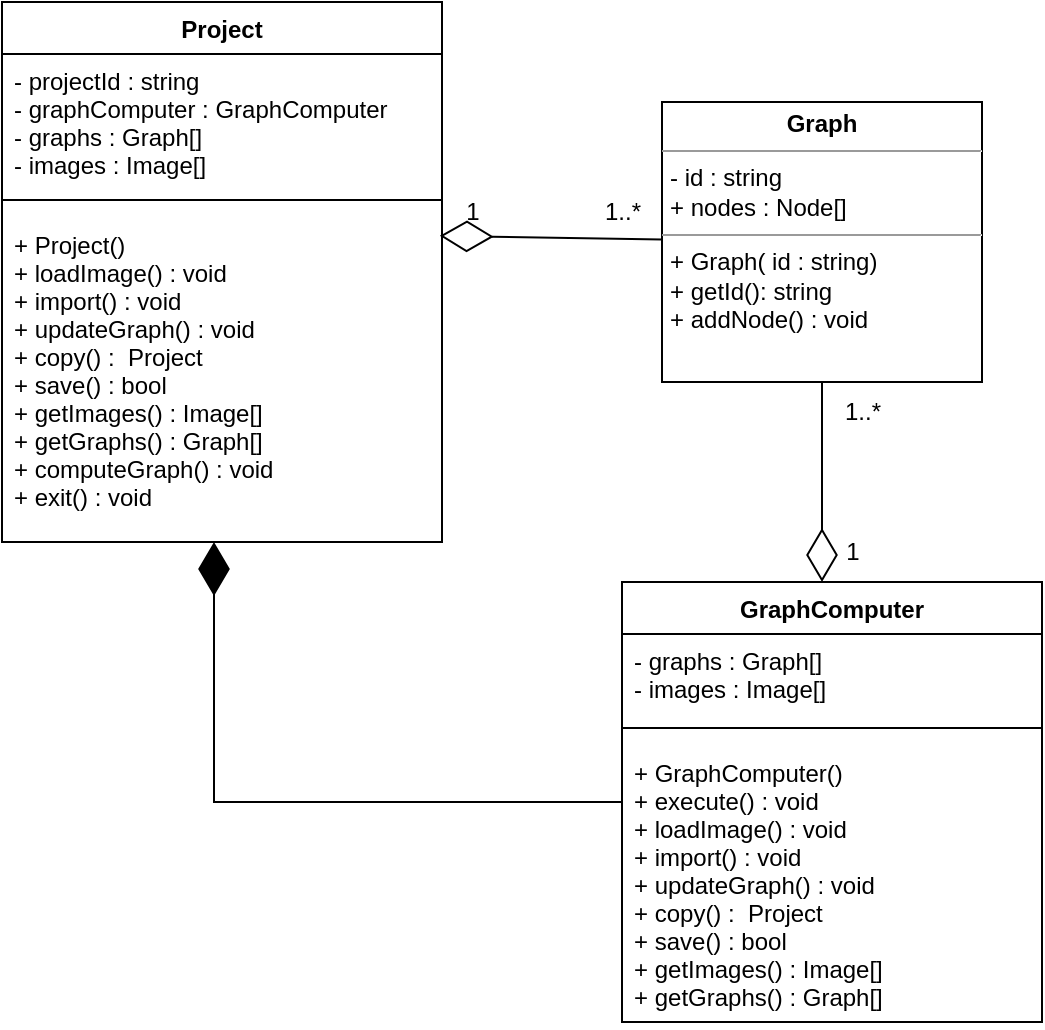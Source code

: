 <mxfile version="21.3.2" type="google">
  <diagram id="C5RBs43oDa-KdzZeNtuy" name="Page-1">
    <mxGraphModel grid="1" page="1" gridSize="10" guides="0" tooltips="1" connect="1" arrows="1" fold="1" pageScale="1" pageWidth="827" pageHeight="1169" math="0" shadow="0">
      <root>
        <mxCell id="WIyWlLk6GJQsqaUBKTNV-0" />
        <mxCell id="WIyWlLk6GJQsqaUBKTNV-1" parent="WIyWlLk6GJQsqaUBKTNV-0" />
        <mxCell id="zkfFHV4jXpPFQw0GAbJ--17" value="Project" style="swimlane;fontStyle=1;align=center;verticalAlign=top;childLayout=stackLayout;horizontal=1;startSize=26;horizontalStack=0;resizeParent=1;resizeLast=0;collapsible=1;marginBottom=0;rounded=0;shadow=0;strokeWidth=1;" vertex="1" parent="WIyWlLk6GJQsqaUBKTNV-1">
          <mxGeometry x="620" y="80" width="220" height="270" as="geometry">
            <mxRectangle x="550" y="140" width="160" height="26" as="alternateBounds" />
          </mxGeometry>
        </mxCell>
        <mxCell id="zkfFHV4jXpPFQw0GAbJ--18" value="- projectId : string&#xa;- graphComputer : GraphComputer&#xa;- graphs : Graph[]&#xa;- images : Image[]&#xa;&#xa;&#xa;&#xa;&#xa;" style="text;align=left;verticalAlign=top;spacingLeft=4;spacingRight=4;overflow=hidden;rotatable=0;points=[[0,0.5],[1,0.5]];portConstraint=eastwest;" vertex="1" parent="zkfFHV4jXpPFQw0GAbJ--17">
          <mxGeometry y="26" width="220" height="64" as="geometry" />
        </mxCell>
        <mxCell id="zkfFHV4jXpPFQw0GAbJ--23" value="" style="line;html=1;strokeWidth=1;align=left;verticalAlign=middle;spacingTop=-1;spacingLeft=3;spacingRight=3;rotatable=0;labelPosition=right;points=[];portConstraint=eastwest;" vertex="1" parent="zkfFHV4jXpPFQw0GAbJ--17">
          <mxGeometry y="90" width="220" height="18" as="geometry" />
        </mxCell>
        <mxCell id="zkfFHV4jXpPFQw0GAbJ--24" value="+ Project() &#xa;+ loadImage() : void&#xa;+ import() : void&#xa;+ updateGraph() : void&#xa;+ copy() :  Project&#xa;+ save() : bool&#xa;+ getImages() : Image[]&#xa;+ getGraphs() : Graph[]&#xa;+ computeGraph() : void&#xa;+ exit() : void&#xa;&#xa;&#xa;" style="text;align=left;verticalAlign=top;spacingLeft=4;spacingRight=4;overflow=hidden;rotatable=0;points=[[0,0.5],[1,0.5]];portConstraint=eastwest;" vertex="1" parent="zkfFHV4jXpPFQw0GAbJ--17">
          <mxGeometry y="108" width="220" height="154" as="geometry" />
        </mxCell>
        <mxCell id="67vKGIxRGrVNnEavSKiA-6" value="&lt;p style=&quot;margin:0px;margin-top:4px;text-align:center;&quot;&gt;&lt;b&gt;Graph&lt;/b&gt;&lt;br&gt;&lt;/p&gt;&lt;hr size=&quot;1&quot;&gt;&lt;p style=&quot;margin:0px;margin-left:4px;&quot;&gt;- id : string&lt;/p&gt;&lt;p style=&quot;margin:0px;margin-left:4px;&quot;&gt;+ nodes : Node[]&lt;br&gt;&lt;/p&gt;&lt;hr size=&quot;1&quot;&gt;&lt;p style=&quot;margin:0px;margin-left:4px;&quot;&gt;+ Graph( id : string)&lt;br&gt;&lt;/p&gt;&lt;p style=&quot;margin:0px;margin-left:4px;&quot;&gt;+ getId(): string&lt;/p&gt;&lt;p style=&quot;margin:0px;margin-left:4px;&quot;&gt;+ addNode() : void&lt;br&gt;&lt;/p&gt;" style="verticalAlign=top;align=left;overflow=fill;fontSize=12;fontFamily=Helvetica;html=1;whiteSpace=wrap;" vertex="1" parent="WIyWlLk6GJQsqaUBKTNV-1">
          <mxGeometry x="950" y="130" width="160" height="140" as="geometry" />
        </mxCell>
        <mxCell id="67vKGIxRGrVNnEavSKiA-7" value="" style="endArrow=diamondThin;endFill=0;endSize=24;html=1;rounded=0;entryX=0.995;entryY=0.058;entryDx=0;entryDy=0;entryPerimeter=0;" edge="1" parent="WIyWlLk6GJQsqaUBKTNV-1" source="67vKGIxRGrVNnEavSKiA-6" target="zkfFHV4jXpPFQw0GAbJ--24">
          <mxGeometry width="160" relative="1" as="geometry">
            <mxPoint x="827" y="270" as="sourcePoint" />
            <mxPoint x="987" y="270" as="targetPoint" />
          </mxGeometry>
        </mxCell>
        <mxCell id="67vKGIxRGrVNnEavSKiA-8" value="1..*" style="text;html=1;align=center;verticalAlign=middle;resizable=0;points=[];autosize=1;strokeColor=none;fillColor=none;" vertex="1" parent="WIyWlLk6GJQsqaUBKTNV-1">
          <mxGeometry x="910" y="170" width="40" height="30" as="geometry" />
        </mxCell>
        <mxCell id="67vKGIxRGrVNnEavSKiA-9" value="1" style="text;html=1;align=center;verticalAlign=middle;resizable=0;points=[];autosize=1;strokeColor=none;fillColor=none;" vertex="1" parent="WIyWlLk6GJQsqaUBKTNV-1">
          <mxGeometry x="840" y="170" width="30" height="30" as="geometry" />
        </mxCell>
        <mxCell id="67vKGIxRGrVNnEavSKiA-10" value="GraphComputer" style="swimlane;fontStyle=1;align=center;verticalAlign=top;childLayout=stackLayout;horizontal=1;startSize=26;horizontalStack=0;resizeParent=1;resizeLast=0;collapsible=1;marginBottom=0;rounded=0;shadow=0;strokeWidth=1;" vertex="1" parent="WIyWlLk6GJQsqaUBKTNV-1">
          <mxGeometry x="930" y="370" width="210" height="220" as="geometry">
            <mxRectangle x="550" y="140" width="160" height="26" as="alternateBounds" />
          </mxGeometry>
        </mxCell>
        <mxCell id="67vKGIxRGrVNnEavSKiA-12" value="- graphs : Graph[]&#xa;- images : Image[]&#xa;" style="text;align=left;verticalAlign=top;spacingLeft=4;spacingRight=4;overflow=hidden;rotatable=0;points=[[0,0.5],[1,0.5]];portConstraint=eastwest;rounded=0;shadow=0;html=0;" vertex="1" parent="67vKGIxRGrVNnEavSKiA-10">
          <mxGeometry y="26" width="210" height="38" as="geometry" />
        </mxCell>
        <mxCell id="67vKGIxRGrVNnEavSKiA-13" value="" style="line;html=1;strokeWidth=1;align=left;verticalAlign=middle;spacingTop=-1;spacingLeft=3;spacingRight=3;rotatable=0;labelPosition=right;points=[];portConstraint=eastwest;" vertex="1" parent="67vKGIxRGrVNnEavSKiA-10">
          <mxGeometry y="64" width="210" height="18" as="geometry" />
        </mxCell>
        <mxCell id="67vKGIxRGrVNnEavSKiA-14" value="+ GraphComputer() &#xa;+ execute() : void&#xa;+ loadImage() : void&#xa;+ import() : void&#xa;+ updateGraph() : void&#xa;+ copy() :  Project&#xa;+ save() : bool&#xa;+ getImages() : Image[]&#xa;+ getGraphs() : Graph[]&#xa;&#xa;&#xa;" style="text;align=left;verticalAlign=top;spacingLeft=4;spacingRight=4;overflow=hidden;rotatable=0;points=[[0,0.5],[1,0.5]];portConstraint=eastwest;" vertex="1" parent="67vKGIxRGrVNnEavSKiA-10">
          <mxGeometry y="82" width="210" height="138" as="geometry" />
        </mxCell>
        <mxCell id="67vKGIxRGrVNnEavSKiA-21" value="" style="endArrow=diamondThin;endFill=0;endSize=24;html=1;rounded=0;" edge="1" parent="WIyWlLk6GJQsqaUBKTNV-1" source="67vKGIxRGrVNnEavSKiA-6">
          <mxGeometry width="160" relative="1" as="geometry">
            <mxPoint x="985" y="330" as="sourcePoint" />
            <mxPoint x="1030" y="370" as="targetPoint" />
            <Array as="points" />
          </mxGeometry>
        </mxCell>
        <mxCell id="67vKGIxRGrVNnEavSKiA-23" value="1" style="text;html=1;align=center;verticalAlign=middle;resizable=0;points=[];autosize=1;strokeColor=none;fillColor=none;" vertex="1" parent="WIyWlLk6GJQsqaUBKTNV-1">
          <mxGeometry x="1030" y="340" width="30" height="30" as="geometry" />
        </mxCell>
        <mxCell id="67vKGIxRGrVNnEavSKiA-24" value="1..*" style="text;html=1;align=center;verticalAlign=middle;resizable=0;points=[];autosize=1;strokeColor=none;fillColor=none;" vertex="1" parent="WIyWlLk6GJQsqaUBKTNV-1">
          <mxGeometry x="1030" y="270" width="40" height="30" as="geometry" />
        </mxCell>
        <mxCell id="78nrdpUmDuuT52glmn95-0" value="" style="endArrow=diamondThin;endFill=1;endSize=24;html=1;rounded=0;" edge="1" parent="WIyWlLk6GJQsqaUBKTNV-1" source="67vKGIxRGrVNnEavSKiA-10">
          <mxGeometry width="160" relative="1" as="geometry">
            <mxPoint x="650" y="370" as="sourcePoint" />
            <mxPoint x="726" y="350" as="targetPoint" />
            <Array as="points">
              <mxPoint x="726" y="480" />
            </Array>
          </mxGeometry>
        </mxCell>
      </root>
    </mxGraphModel>
  </diagram>
</mxfile>
